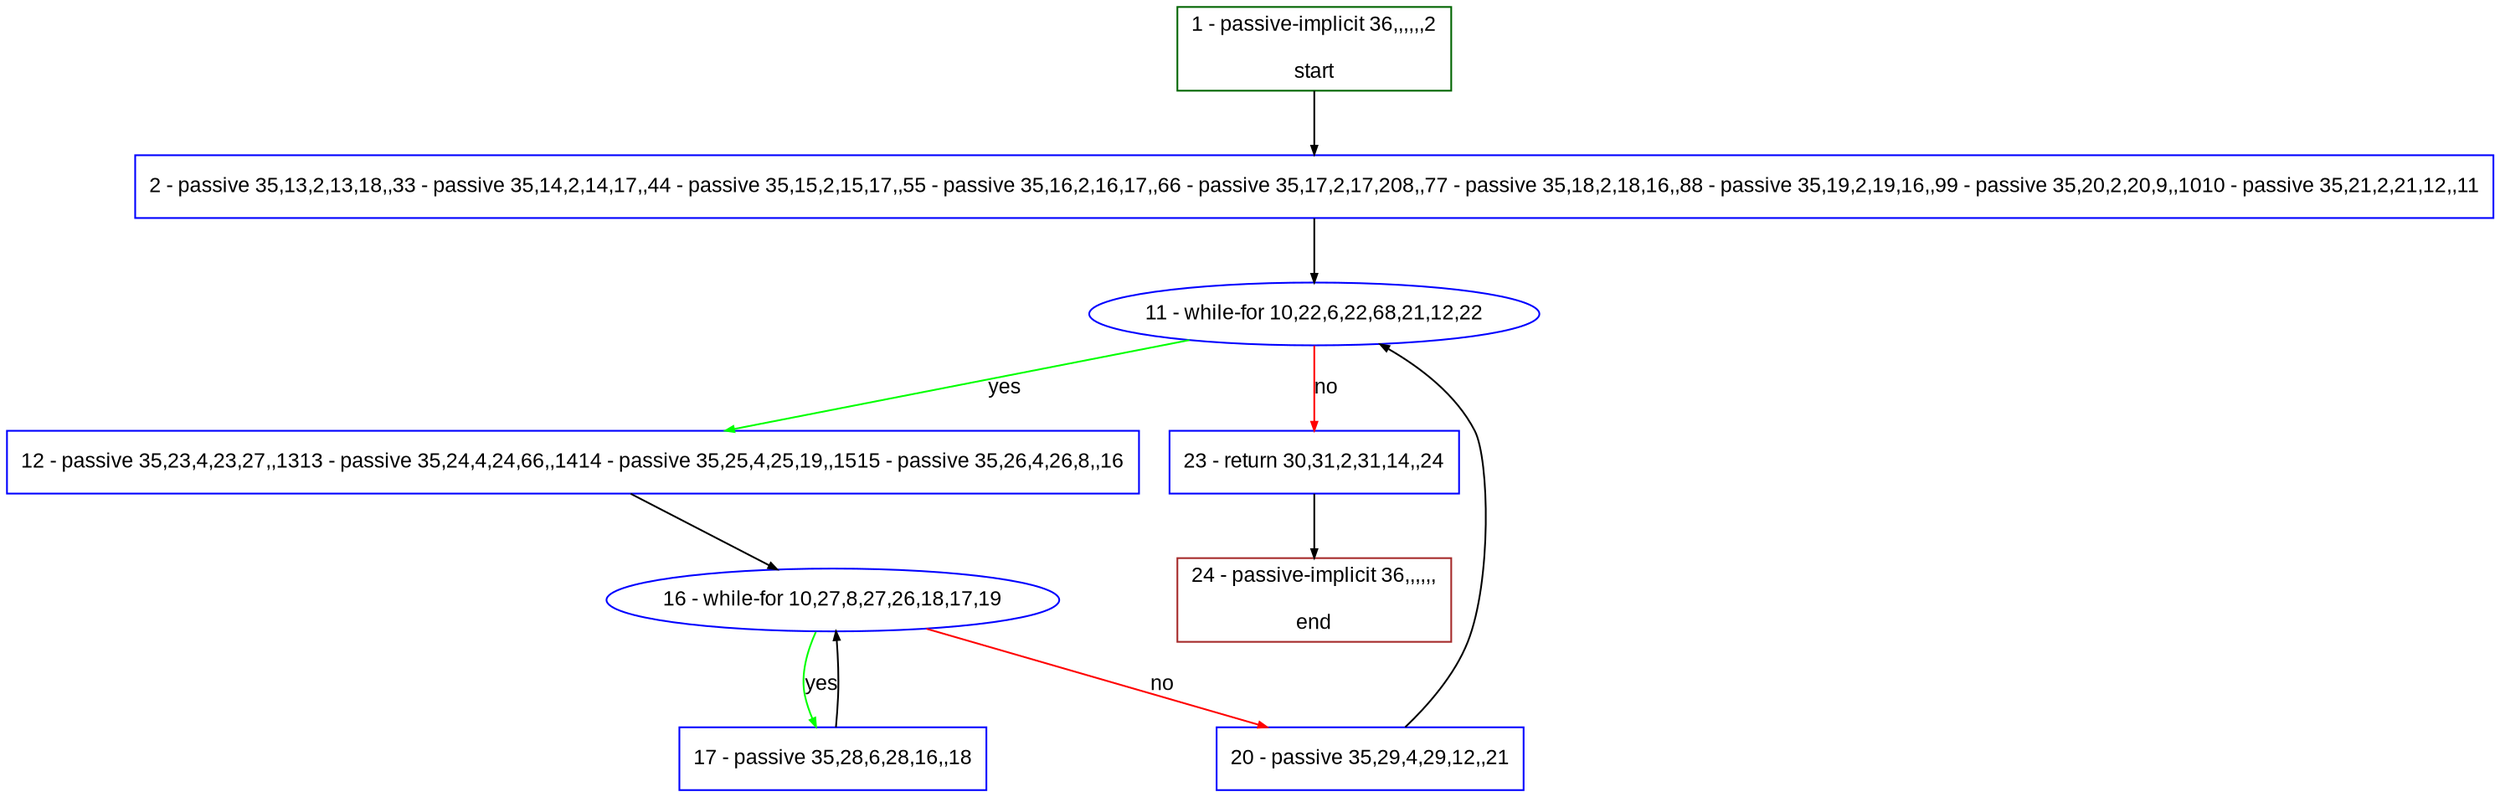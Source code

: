 digraph "" {
  graph [pack="true", label="", fontsize="12", packmode="clust", fontname="Arial", fillcolor="#FFFFCC", bgcolor="white", style="rounded,filled", compound="true"];
  node [node_initialized="no", label="", color="grey", fontsize="12", fillcolor="white", fontname="Arial", style="filled", shape="rectangle", compound="true", fixedsize="false"];
  edge [fontcolor="black", arrowhead="normal", arrowtail="none", arrowsize="0.5", ltail="", label="", color="black", fontsize="12", lhead="", fontname="Arial", dir="forward", compound="true"];
  __N1 [label="2 - passive 35,13,2,13,18,,33 - passive 35,14,2,14,17,,44 - passive 35,15,2,15,17,,55 - passive 35,16,2,16,17,,66 - passive 35,17,2,17,208,,77 - passive 35,18,2,18,16,,88 - passive 35,19,2,19,16,,99 - passive 35,20,2,20,9,,1010 - passive 35,21,2,21,12,,11", color="#0000ff", fillcolor="#ffffff", style="filled", shape="box"];
  __N2 [label="1 - passive-implicit 36,,,,,,2\n\nstart", color="#006400", fillcolor="#ffffff", style="filled", shape="box"];
  __N3 [label="11 - while-for 10,22,6,22,68,21,12,22", color="#0000ff", fillcolor="#ffffff", style="filled", shape="oval"];
  __N4 [label="12 - passive 35,23,4,23,27,,1313 - passive 35,24,4,24,66,,1414 - passive 35,25,4,25,19,,1515 - passive 35,26,4,26,8,,16", color="#0000ff", fillcolor="#ffffff", style="filled", shape="box"];
  __N5 [label="23 - return 30,31,2,31,14,,24", color="#0000ff", fillcolor="#ffffff", style="filled", shape="box"];
  __N6 [label="16 - while-for 10,27,8,27,26,18,17,19", color="#0000ff", fillcolor="#ffffff", style="filled", shape="oval"];
  __N7 [label="17 - passive 35,28,6,28,16,,18", color="#0000ff", fillcolor="#ffffff", style="filled", shape="box"];
  __N8 [label="20 - passive 35,29,4,29,12,,21", color="#0000ff", fillcolor="#ffffff", style="filled", shape="box"];
  __N9 [label="24 - passive-implicit 36,,,,,,\n\nend", color="#a52a2a", fillcolor="#ffffff", style="filled", shape="box"];
  __N2 -> __N1 [arrowhead="normal", arrowtail="none", color="#000000", label="", dir="forward"];
  __N1 -> __N3 [arrowhead="normal", arrowtail="none", color="#000000", label="", dir="forward"];
  __N3 -> __N4 [arrowhead="normal", arrowtail="none", color="#00ff00", label="yes", dir="forward"];
  __N3 -> __N5 [arrowhead="normal", arrowtail="none", color="#ff0000", label="no", dir="forward"];
  __N4 -> __N6 [arrowhead="normal", arrowtail="none", color="#000000", label="", dir="forward"];
  __N6 -> __N7 [arrowhead="normal", arrowtail="none", color="#00ff00", label="yes", dir="forward"];
  __N7 -> __N6 [arrowhead="normal", arrowtail="none", color="#000000", label="", dir="forward"];
  __N6 -> __N8 [arrowhead="normal", arrowtail="none", color="#ff0000", label="no", dir="forward"];
  __N8 -> __N3 [arrowhead="normal", arrowtail="none", color="#000000", label="", dir="forward"];
  __N5 -> __N9 [arrowhead="normal", arrowtail="none", color="#000000", label="", dir="forward"];
}
